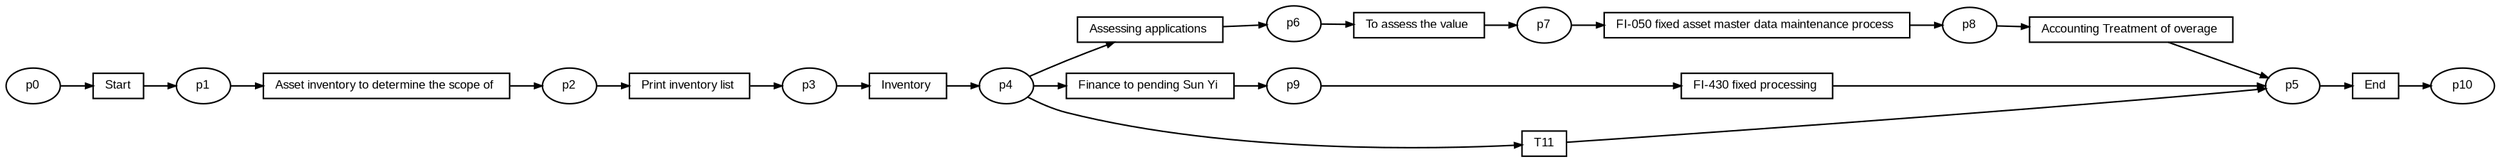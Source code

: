 digraph G {ranksep=".3"; fontsize="8"; remincross=true; margin="0.0,0.0"; fontname="Arial";rankdir="LR"; 
edge [arrowsize="0.5"];
node [height=".2",width=".2",fontname="Arial",fontsize="8"];
t0 [shape="box",label="To assess the value "];
t1 [shape="box",label="Assessing applications "];
t2 [shape="box",label="FI-430 fixed processing "];
t3 [shape="box",label="Finance to pending Sun Yi "];
t4 [shape="box",label="Inventory "];
t5 [shape="box",label="Print inventory list "];
t6 [shape="box",label="T11"];
t7 [shape="box",label="End"];
t8 [shape="box",label="Asset inventory to determine the scope of "];
t9 [shape="box",label="Start"];
t10 [shape="box",label="Accounting Treatment of overage "];
t11 [shape="box",label="FI-050 fixed asset master data maintenance process "];
p0 [shape="oval",label="p3"];
p1 [shape="oval",label="p2"];
p2 [shape="oval",label="p10"];
p3 [shape="oval",label="p1"];
p4 [shape="oval",label="p0"];
p5 [shape="oval",label="p9"];
p6 [shape="oval",label="p8"];
p7 [shape="oval",label="p7"];
p8 [shape="oval",label="p6"];
p9 [shape="oval",label="p5"];
p10 [shape="oval",label="p4"];
p10 -> t6[label=""];
t1 -> p8[label=""];
p10 -> t3[label=""];
t8 -> p1[label=""];
p10 -> t1[label=""];
t5 -> p0[label=""];
t4 -> p10[label=""];
p9 -> t7[label=""];
p3 -> t8[label=""];
p1 -> t5[label=""];
t9 -> p3[label=""];
p0 -> t4[label=""];
t7 -> p2[label=""];
t6 -> p9[label=""];
t0 -> p7[label=""];
t11 -> p6[label=""];
t10 -> p9[label=""];
t3 -> p5[label=""];
p4 -> t9[label=""];
p6 -> t10[label=""];
p8 -> t0[label=""];
t2 -> p9[label=""];
p5 -> t2[label=""];
p7 -> t11[label=""];
}
